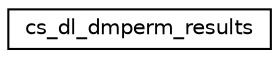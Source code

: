digraph "Graphical Class Hierarchy"
{
 // INTERACTIVE_SVG=YES
  edge [fontname="Helvetica",fontsize="10",labelfontname="Helvetica",labelfontsize="10"];
  node [fontname="Helvetica",fontsize="10",shape=record];
  rankdir="LR";
  Node1 [label="cs_dl_dmperm_results",height=0.2,width=0.4,color="black", fillcolor="white", style="filled",URL="$structcs__dl__dmperm__results.html"];
}
